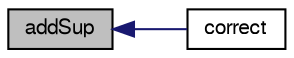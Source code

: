 digraph "addSup"
{
  bgcolor="transparent";
  edge [fontname="FreeSans",fontsize="10",labelfontname="FreeSans",labelfontsize="10"];
  node [fontname="FreeSans",fontsize="10",shape=record];
  rankdir="LR";
  Node335 [label="addSup",height=0.2,width=0.4,color="black", fillcolor="grey75", style="filled", fontcolor="black"];
  Node335 -> Node336 [dir="back",color="midnightblue",fontsize="10",style="solid",fontname="FreeSans"];
  Node336 [label="correct",height=0.2,width=0.4,color="black",URL="$a23474.html#af64a8370e8d125e1f4e89a34e15cb955",tooltip="Correct the pressure gradient. "];
}
